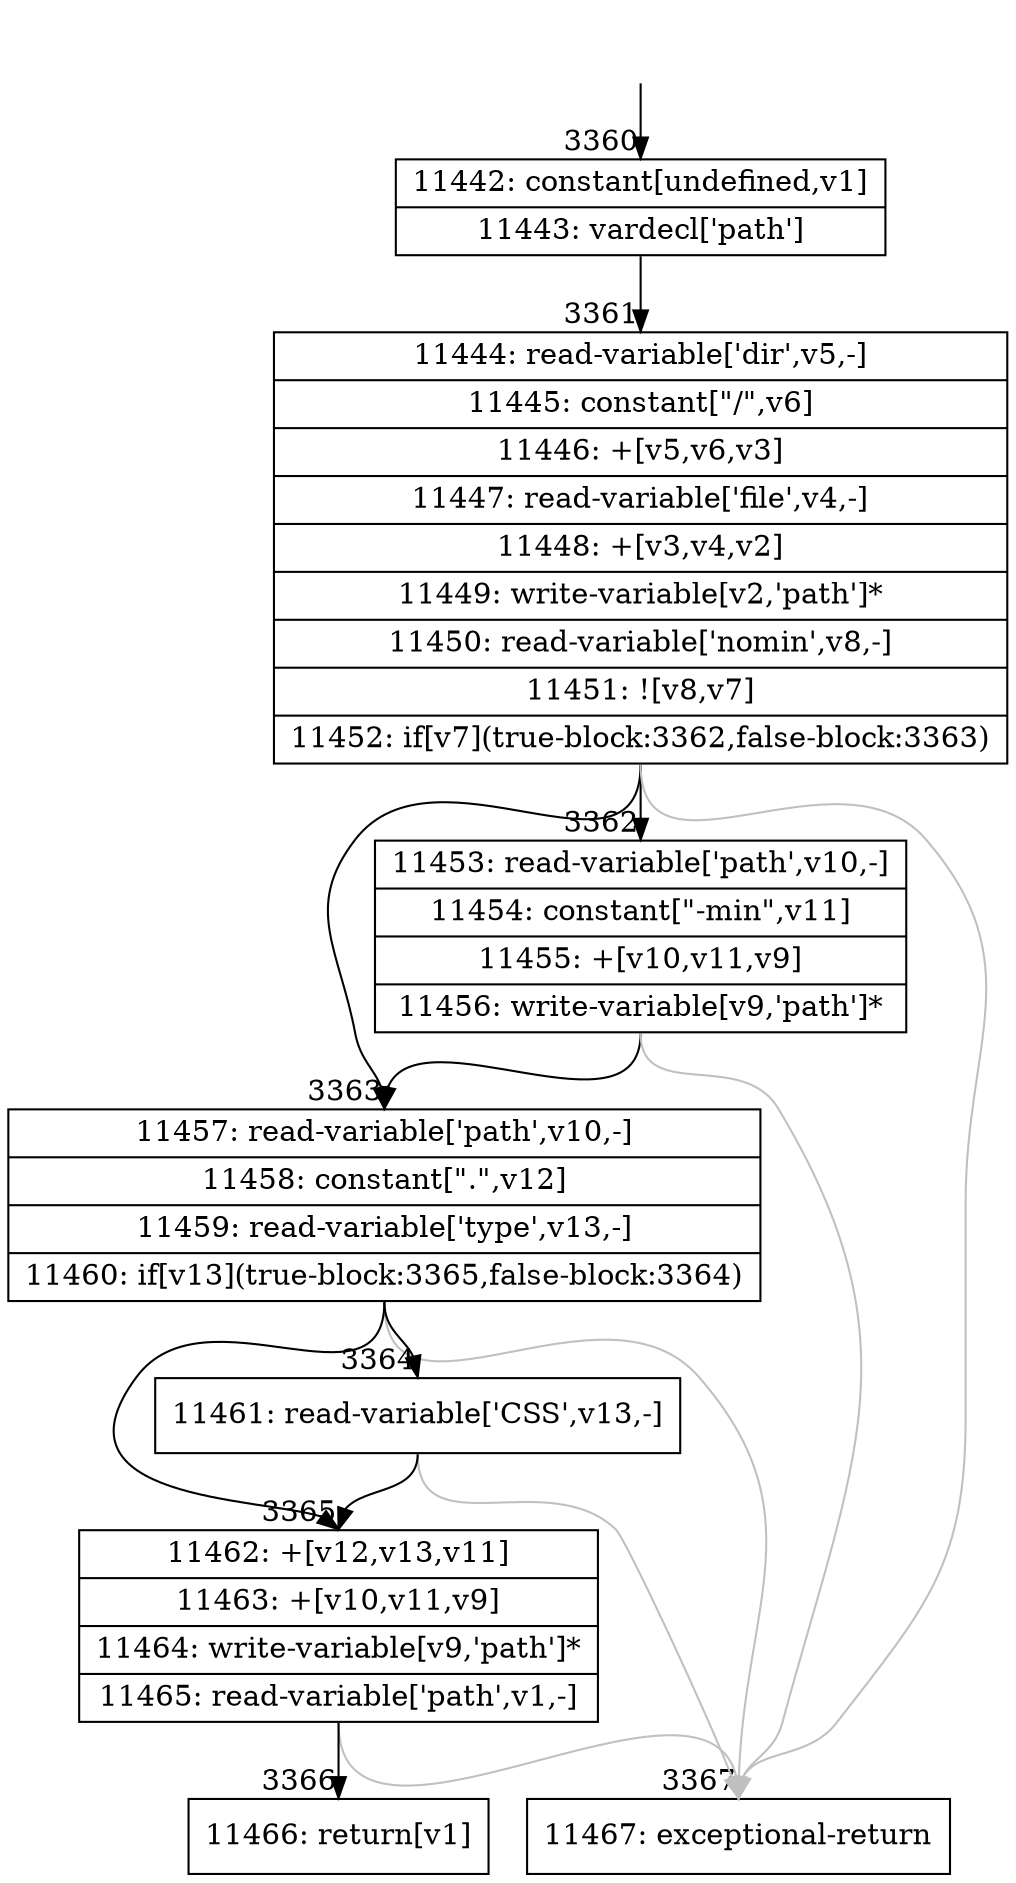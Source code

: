digraph {
rankdir="TD"
BB_entry179[shape=none,label=""];
BB_entry179 -> BB3360 [tailport=s, headport=n, headlabel="    3360"]
BB3360 [shape=record label="{11442: constant[undefined,v1]|11443: vardecl['path']}" ] 
BB3360 -> BB3361 [tailport=s, headport=n, headlabel="      3361"]
BB3361 [shape=record label="{11444: read-variable['dir',v5,-]|11445: constant[\"/\",v6]|11446: +[v5,v6,v3]|11447: read-variable['file',v4,-]|11448: +[v3,v4,v2]|11449: write-variable[v2,'path']*|11450: read-variable['nomin',v8,-]|11451: ![v8,v7]|11452: if[v7](true-block:3362,false-block:3363)}" ] 
BB3361 -> BB3362 [tailport=s, headport=n, headlabel="      3362"]
BB3361 -> BB3363 [tailport=s, headport=n, headlabel="      3363"]
BB3361 -> BB3367 [tailport=s, headport=n, color=gray, headlabel="      3367"]
BB3362 [shape=record label="{11453: read-variable['path',v10,-]|11454: constant[\"-min\",v11]|11455: +[v10,v11,v9]|11456: write-variable[v9,'path']*}" ] 
BB3362 -> BB3363 [tailport=s, headport=n]
BB3362 -> BB3367 [tailport=s, headport=n, color=gray]
BB3363 [shape=record label="{11457: read-variable['path',v10,-]|11458: constant[\".\",v12]|11459: read-variable['type',v13,-]|11460: if[v13](true-block:3365,false-block:3364)}" ] 
BB3363 -> BB3365 [tailport=s, headport=n, headlabel="      3365"]
BB3363 -> BB3364 [tailport=s, headport=n, headlabel="      3364"]
BB3363 -> BB3367 [tailport=s, headport=n, color=gray]
BB3364 [shape=record label="{11461: read-variable['CSS',v13,-]}" ] 
BB3364 -> BB3365 [tailport=s, headport=n]
BB3364 -> BB3367 [tailport=s, headport=n, color=gray]
BB3365 [shape=record label="{11462: +[v12,v13,v11]|11463: +[v10,v11,v9]|11464: write-variable[v9,'path']*|11465: read-variable['path',v1,-]}" ] 
BB3365 -> BB3366 [tailport=s, headport=n, headlabel="      3366"]
BB3365 -> BB3367 [tailport=s, headport=n, color=gray]
BB3366 [shape=record label="{11466: return[v1]}" ] 
BB3367 [shape=record label="{11467: exceptional-return}" ] 
//#$~ 5691
}
